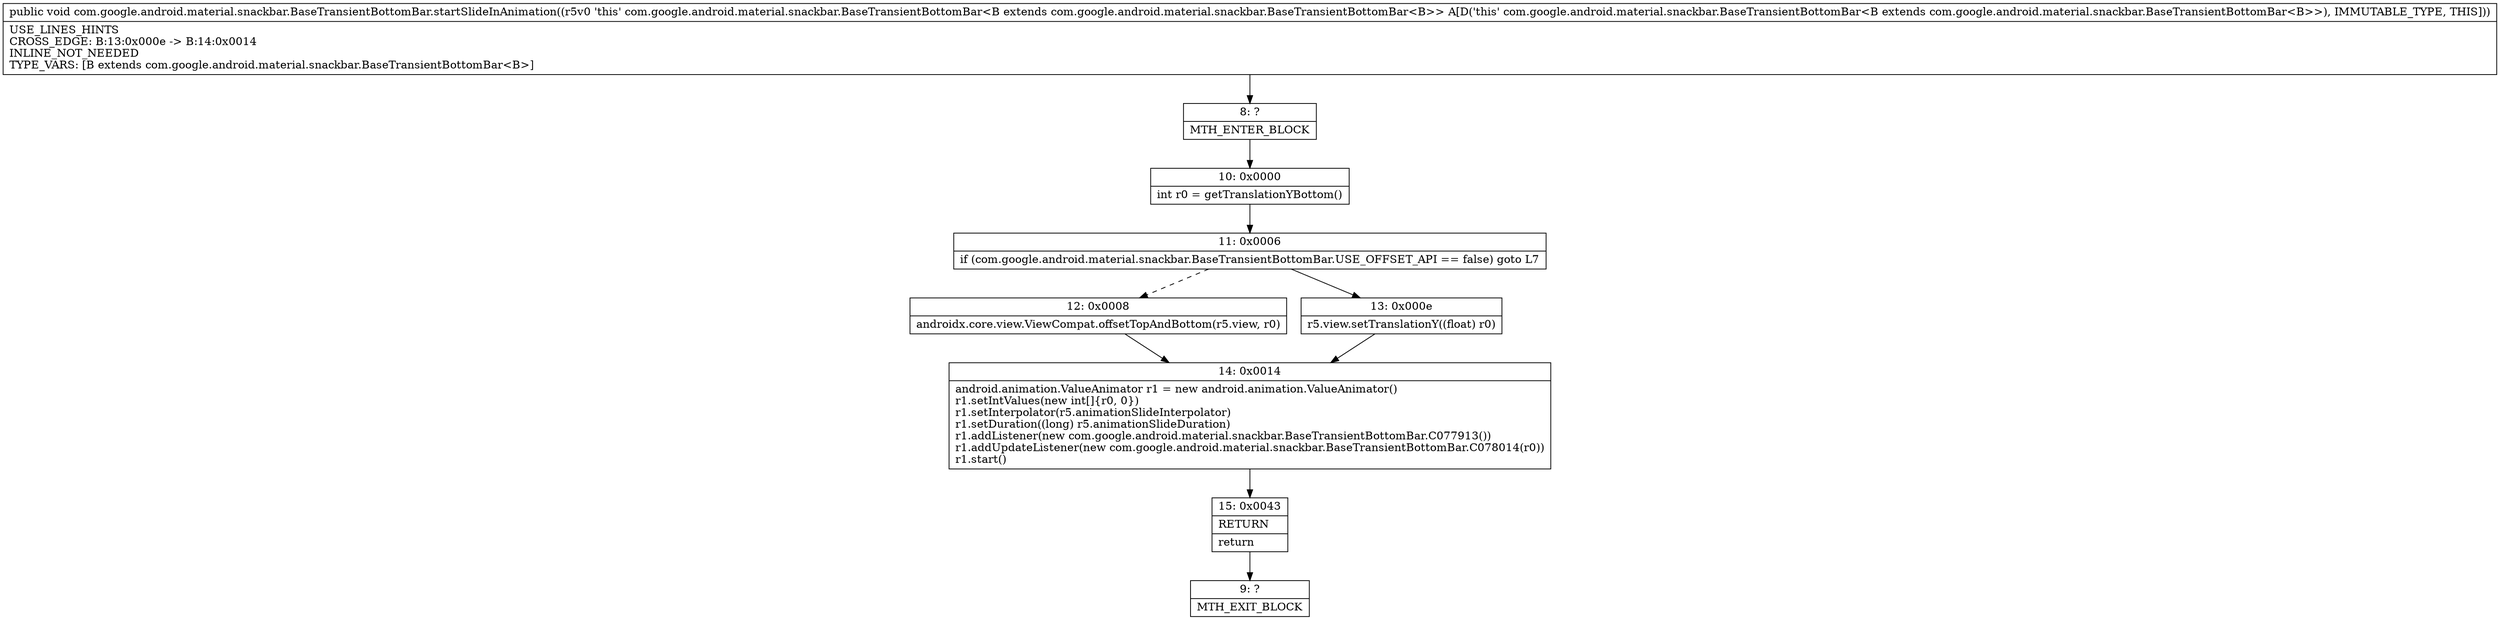 digraph "CFG forcom.google.android.material.snackbar.BaseTransientBottomBar.startSlideInAnimation()V" {
Node_8 [shape=record,label="{8\:\ ?|MTH_ENTER_BLOCK\l}"];
Node_10 [shape=record,label="{10\:\ 0x0000|int r0 = getTranslationYBottom()\l}"];
Node_11 [shape=record,label="{11\:\ 0x0006|if (com.google.android.material.snackbar.BaseTransientBottomBar.USE_OFFSET_API == false) goto L7\l}"];
Node_12 [shape=record,label="{12\:\ 0x0008|androidx.core.view.ViewCompat.offsetTopAndBottom(r5.view, r0)\l}"];
Node_14 [shape=record,label="{14\:\ 0x0014|android.animation.ValueAnimator r1 = new android.animation.ValueAnimator()\lr1.setIntValues(new int[]\{r0, 0\})\lr1.setInterpolator(r5.animationSlideInterpolator)\lr1.setDuration((long) r5.animationSlideDuration)\lr1.addListener(new com.google.android.material.snackbar.BaseTransientBottomBar.C077913())\lr1.addUpdateListener(new com.google.android.material.snackbar.BaseTransientBottomBar.C078014(r0))\lr1.start()\l}"];
Node_15 [shape=record,label="{15\:\ 0x0043|RETURN\l|return\l}"];
Node_9 [shape=record,label="{9\:\ ?|MTH_EXIT_BLOCK\l}"];
Node_13 [shape=record,label="{13\:\ 0x000e|r5.view.setTranslationY((float) r0)\l}"];
MethodNode[shape=record,label="{public void com.google.android.material.snackbar.BaseTransientBottomBar.startSlideInAnimation((r5v0 'this' com.google.android.material.snackbar.BaseTransientBottomBar\<B extends com.google.android.material.snackbar.BaseTransientBottomBar\<B\>\> A[D('this' com.google.android.material.snackbar.BaseTransientBottomBar\<B extends com.google.android.material.snackbar.BaseTransientBottomBar\<B\>\>), IMMUTABLE_TYPE, THIS]))  | USE_LINES_HINTS\lCROSS_EDGE: B:13:0x000e \-\> B:14:0x0014\lINLINE_NOT_NEEDED\lTYPE_VARS: [B extends com.google.android.material.snackbar.BaseTransientBottomBar\<B\>]\l}"];
MethodNode -> Node_8;Node_8 -> Node_10;
Node_10 -> Node_11;
Node_11 -> Node_12[style=dashed];
Node_11 -> Node_13;
Node_12 -> Node_14;
Node_14 -> Node_15;
Node_15 -> Node_9;
Node_13 -> Node_14;
}

